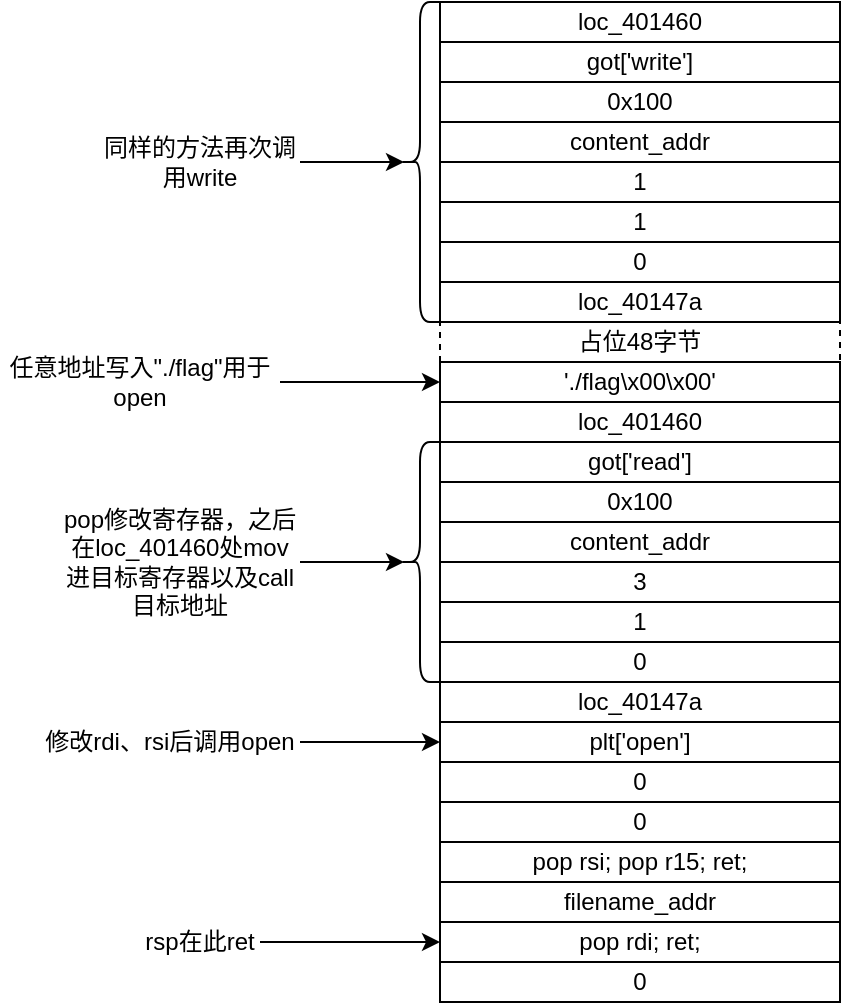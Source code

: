 <mxfile>
    <diagram id="cCzOp4qqnLzPIcy3Dr9x" name="Page-1">
        <mxGraphModel dx="490" dy="520" grid="1" gridSize="10" guides="1" tooltips="1" connect="1" arrows="1" fold="1" page="1" pageScale="1" pageWidth="827" pageHeight="1169" math="0" shadow="0">
            <root>
                <mxCell id="0"/>
                <mxCell id="1" parent="0"/>
                <mxCell id="2" value="pop rdi; ret;" style="rounded=0;whiteSpace=wrap;html=1;" vertex="1" parent="1">
                    <mxGeometry x="280" y="640" width="200" height="20" as="geometry"/>
                </mxCell>
                <mxCell id="8" value="0" style="rounded=0;whiteSpace=wrap;html=1;" vertex="1" parent="1">
                    <mxGeometry x="280" y="660" width="200" height="20" as="geometry"/>
                </mxCell>
                <mxCell id="9" value="filename_addr" style="rounded=0;whiteSpace=wrap;html=1;" vertex="1" parent="1">
                    <mxGeometry x="280" y="620" width="200" height="20" as="geometry"/>
                </mxCell>
                <mxCell id="10" value="pop rsi; pop r15; ret;" style="rounded=0;whiteSpace=wrap;html=1;" vertex="1" parent="1">
                    <mxGeometry x="280" y="600" width="200" height="20" as="geometry"/>
                </mxCell>
                <mxCell id="11" value="0" style="rounded=0;whiteSpace=wrap;html=1;" vertex="1" parent="1">
                    <mxGeometry x="280" y="580" width="200" height="20" as="geometry"/>
                </mxCell>
                <mxCell id="12" value="0" style="rounded=0;whiteSpace=wrap;html=1;" vertex="1" parent="1">
                    <mxGeometry x="280" y="560" width="200" height="20" as="geometry"/>
                </mxCell>
                <mxCell id="13" value="plt['open']" style="rounded=0;whiteSpace=wrap;html=1;" vertex="1" parent="1">
                    <mxGeometry x="280" y="540" width="200" height="20" as="geometry"/>
                </mxCell>
                <mxCell id="14" value="loc_40147a" style="rounded=0;whiteSpace=wrap;html=1;" vertex="1" parent="1">
                    <mxGeometry x="280" y="520" width="200" height="20" as="geometry"/>
                </mxCell>
                <mxCell id="15" value="0" style="rounded=0;whiteSpace=wrap;html=1;" vertex="1" parent="1">
                    <mxGeometry x="280" y="500" width="200" height="20" as="geometry"/>
                </mxCell>
                <mxCell id="16" value="1" style="rounded=0;whiteSpace=wrap;html=1;" vertex="1" parent="1">
                    <mxGeometry x="280" y="480" width="200" height="20" as="geometry"/>
                </mxCell>
                <mxCell id="17" value="3" style="rounded=0;whiteSpace=wrap;html=1;" vertex="1" parent="1">
                    <mxGeometry x="280" y="460" width="200" height="20" as="geometry"/>
                </mxCell>
                <mxCell id="18" value="content_addr" style="rounded=0;whiteSpace=wrap;html=1;" vertex="1" parent="1">
                    <mxGeometry x="280" y="440" width="200" height="20" as="geometry"/>
                </mxCell>
                <mxCell id="19" value="0x100" style="rounded=0;whiteSpace=wrap;html=1;" vertex="1" parent="1">
                    <mxGeometry x="280" y="420" width="200" height="20" as="geometry"/>
                </mxCell>
                <mxCell id="20" value="got['read']" style="rounded=0;whiteSpace=wrap;html=1;" vertex="1" parent="1">
                    <mxGeometry x="280" y="400" width="200" height="20" as="geometry"/>
                </mxCell>
                <mxCell id="21" value="loc_401460" style="rounded=0;whiteSpace=wrap;html=1;" vertex="1" parent="1">
                    <mxGeometry x="280" y="380" width="200" height="20" as="geometry"/>
                </mxCell>
                <mxCell id="23" value="占位48字节" style="rounded=0;whiteSpace=wrap;html=1;dashed=1;" vertex="1" parent="1">
                    <mxGeometry x="280" y="340" width="200" height="20" as="geometry"/>
                </mxCell>
                <mxCell id="27" value="loc_40147a" style="rounded=0;whiteSpace=wrap;html=1;" vertex="1" parent="1">
                    <mxGeometry x="280" y="320" width="200" height="20" as="geometry"/>
                </mxCell>
                <mxCell id="28" value="0" style="rounded=0;whiteSpace=wrap;html=1;" vertex="1" parent="1">
                    <mxGeometry x="280" y="300" width="200" height="20" as="geometry"/>
                </mxCell>
                <mxCell id="29" value="1" style="rounded=0;whiteSpace=wrap;html=1;" vertex="1" parent="1">
                    <mxGeometry x="280" y="280" width="200" height="20" as="geometry"/>
                </mxCell>
                <mxCell id="30" value="1" style="rounded=0;whiteSpace=wrap;html=1;" vertex="1" parent="1">
                    <mxGeometry x="280" y="260" width="200" height="20" as="geometry"/>
                </mxCell>
                <mxCell id="31" value="content_addr" style="rounded=0;whiteSpace=wrap;html=1;" vertex="1" parent="1">
                    <mxGeometry x="280" y="240" width="200" height="20" as="geometry"/>
                </mxCell>
                <mxCell id="32" value="0x100" style="rounded=0;whiteSpace=wrap;html=1;" vertex="1" parent="1">
                    <mxGeometry x="280" y="220" width="200" height="20" as="geometry"/>
                </mxCell>
                <mxCell id="33" value="got['write']" style="rounded=0;whiteSpace=wrap;html=1;" vertex="1" parent="1">
                    <mxGeometry x="280" y="200" width="200" height="20" as="geometry"/>
                </mxCell>
                <mxCell id="34" value="loc_401460" style="rounded=0;whiteSpace=wrap;html=1;" vertex="1" parent="1">
                    <mxGeometry x="280" y="180" width="200" height="20" as="geometry"/>
                </mxCell>
                <mxCell id="22" value="'./flag\x00\x00'" style="rounded=0;whiteSpace=wrap;html=1;" vertex="1" parent="1">
                    <mxGeometry x="280" y="360" width="200" height="20" as="geometry"/>
                </mxCell>
                <mxCell id="37" style="edgeStyle=none;html=1;exitX=1;exitY=0.5;exitDx=0;exitDy=0;entryX=0;entryY=0.5;entryDx=0;entryDy=0;" edge="1" parent="1" source="36" target="2">
                    <mxGeometry relative="1" as="geometry"/>
                </mxCell>
                <mxCell id="36" value="rsp在此ret" style="text;html=1;strokeColor=none;fillColor=none;align=center;verticalAlign=middle;whiteSpace=wrap;rounded=0;" vertex="1" parent="1">
                    <mxGeometry x="130" y="635" width="60" height="30" as="geometry"/>
                </mxCell>
                <mxCell id="39" style="edgeStyle=none;html=1;exitX=1;exitY=0.5;exitDx=0;exitDy=0;entryX=0;entryY=0.5;entryDx=0;entryDy=0;" edge="1" parent="1" source="38" target="13">
                    <mxGeometry relative="1" as="geometry"/>
                </mxCell>
                <mxCell id="38" value="修改rdi、rsi后调用open" style="text;html=1;strokeColor=none;fillColor=none;align=center;verticalAlign=middle;whiteSpace=wrap;rounded=0;" vertex="1" parent="1">
                    <mxGeometry x="80" y="535" width="130" height="30" as="geometry"/>
                </mxCell>
                <mxCell id="40" value="" style="shape=curlyBracket;whiteSpace=wrap;html=1;rounded=1;labelPosition=left;verticalLabelPosition=middle;align=right;verticalAlign=middle;" vertex="1" parent="1">
                    <mxGeometry x="260" y="400" width="20" height="120" as="geometry"/>
                </mxCell>
                <mxCell id="42" style="edgeStyle=none;html=1;exitX=1;exitY=0.5;exitDx=0;exitDy=0;entryX=0.1;entryY=0.5;entryDx=0;entryDy=0;entryPerimeter=0;" edge="1" parent="1" source="41" target="40">
                    <mxGeometry relative="1" as="geometry"/>
                </mxCell>
                <mxCell id="41" value="pop修改寄存器，之后在loc_401460处mov进目标寄存器以及call目标地址" style="text;html=1;strokeColor=none;fillColor=none;align=center;verticalAlign=middle;whiteSpace=wrap;rounded=0;" vertex="1" parent="1">
                    <mxGeometry x="90" y="425" width="120" height="70" as="geometry"/>
                </mxCell>
                <mxCell id="44" style="edgeStyle=none;html=1;exitX=1;exitY=0.5;exitDx=0;exitDy=0;entryX=0;entryY=0.5;entryDx=0;entryDy=0;" edge="1" parent="1" source="43" target="22">
                    <mxGeometry relative="1" as="geometry"/>
                </mxCell>
                <mxCell id="43" value="任意地址写入&quot;./flag&quot;用于open" style="text;html=1;strokeColor=none;fillColor=none;align=center;verticalAlign=middle;whiteSpace=wrap;rounded=0;" vertex="1" parent="1">
                    <mxGeometry x="60" y="355" width="140" height="30" as="geometry"/>
                </mxCell>
                <mxCell id="45" value="" style="shape=curlyBracket;whiteSpace=wrap;html=1;rounded=1;labelPosition=left;verticalLabelPosition=middle;align=right;verticalAlign=middle;" vertex="1" parent="1">
                    <mxGeometry x="260" y="180" width="20" height="160" as="geometry"/>
                </mxCell>
                <mxCell id="48" style="edgeStyle=none;html=1;exitX=1;exitY=0.5;exitDx=0;exitDy=0;entryX=0.1;entryY=0.5;entryDx=0;entryDy=0;entryPerimeter=0;" edge="1" parent="1" source="46" target="45">
                    <mxGeometry relative="1" as="geometry"/>
                </mxCell>
                <mxCell id="46" value="同样的方法再次调用write" style="text;html=1;strokeColor=none;fillColor=none;align=center;verticalAlign=middle;whiteSpace=wrap;rounded=0;" vertex="1" parent="1">
                    <mxGeometry x="110" y="245" width="100" height="30" as="geometry"/>
                </mxCell>
            </root>
        </mxGraphModel>
    </diagram>
</mxfile>